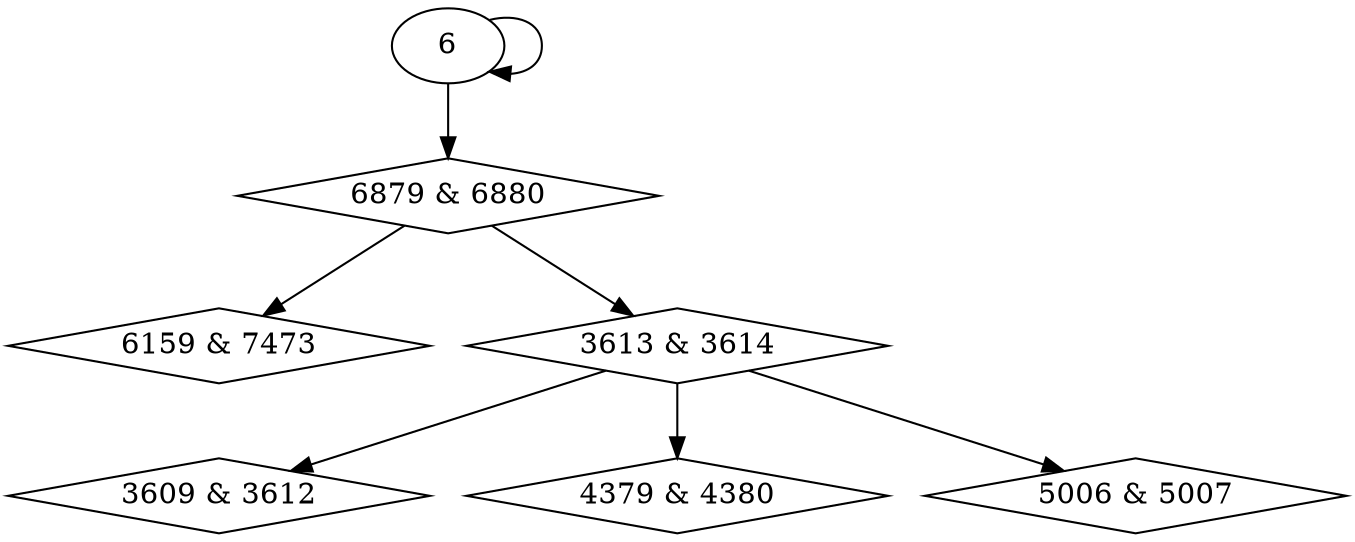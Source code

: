 digraph {
0 [label = "6159 & 7473", shape = diamond];
1 [label = "3609 & 3612", shape = diamond];
2 [label = "3613 & 3614", shape = diamond];
3 [label = "4379 & 4380", shape = diamond];
4 [label = "5006 & 5007", shape = diamond];
5 [label = "6879 & 6880", shape = diamond];
5 -> 0;
2 -> 1;
5 -> 2;
2 -> 3;
2 -> 4;
6 -> 5;
6 -> 6;
}
